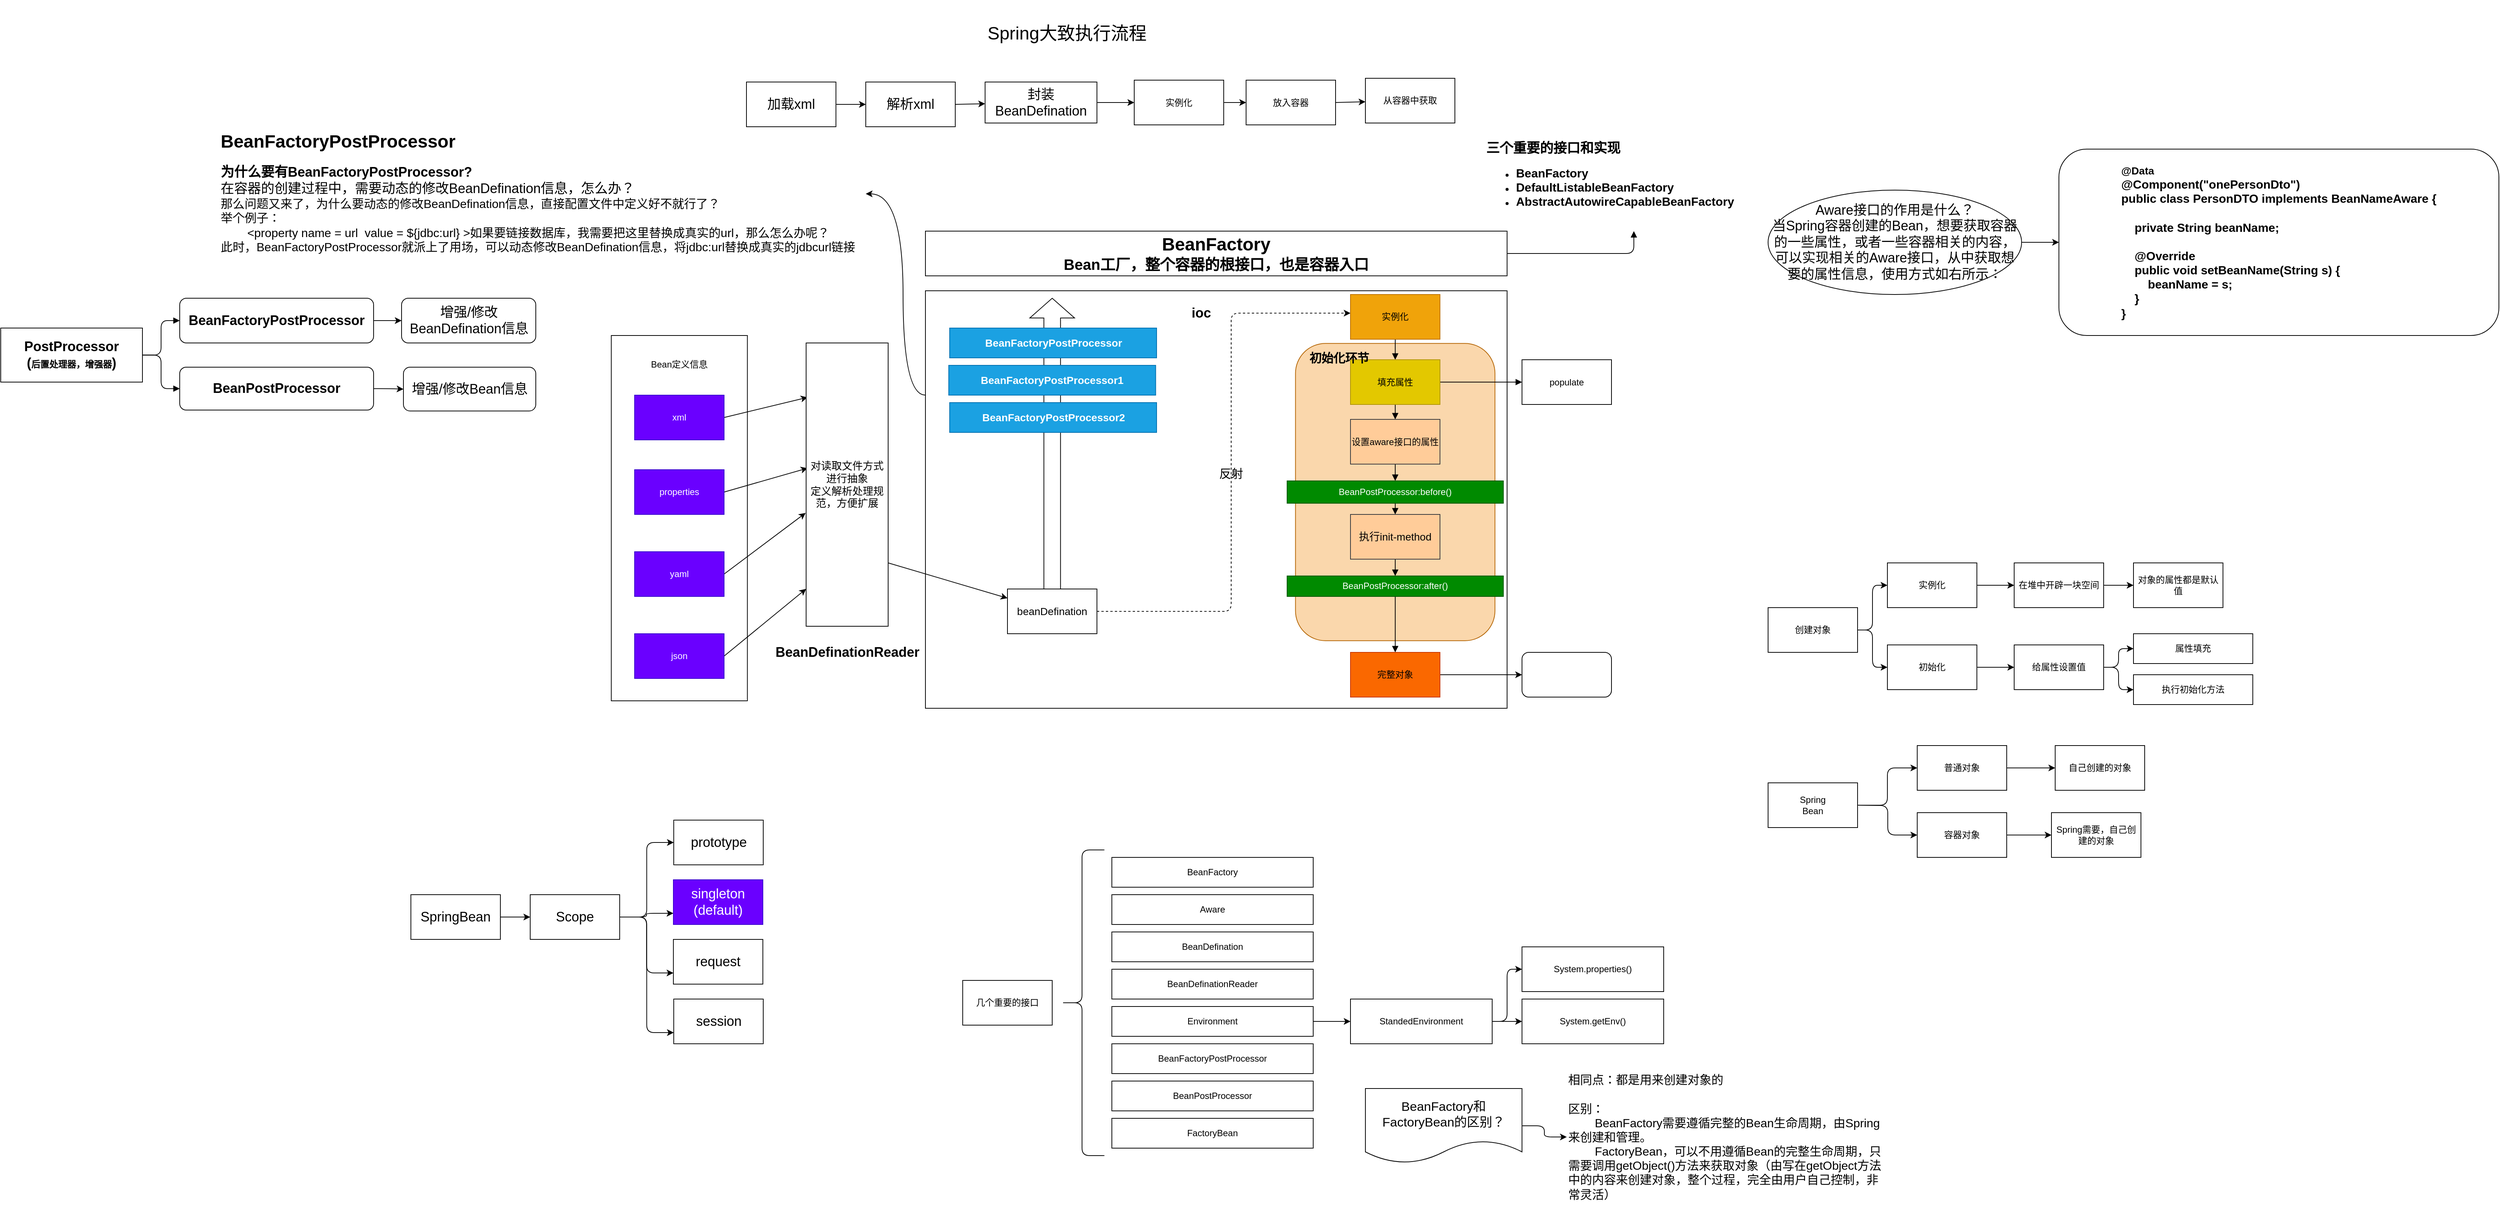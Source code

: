 <mxfile>
    <diagram id="cApB70MFTi6iOSX3uqk2" name="Page-1">
        <mxGraphModel dx="1867" dy="1079" grid="1" gridSize="10" guides="1" tooltips="1" connect="1" arrows="1" fold="1" page="1" pageScale="1" pageWidth="1000000" pageHeight="1000000" math="0" shadow="0">
            <root>
                <mxCell id="0"/>
                <mxCell id="1" parent="0"/>
                <mxCell id="173" style="edgeStyle=orthogonalEdgeStyle;html=1;exitX=0;exitY=0.25;exitDx=0;exitDy=0;entryX=1;entryY=0.5;entryDx=0;entryDy=0;fontSize=18;curved=1;" edge="1" parent="1" source="14" target="61">
                    <mxGeometry relative="1" as="geometry">
                        <Array as="points">
                            <mxPoint x="1350" y="980"/>
                            <mxPoint x="1350" y="710"/>
                        </Array>
                    </mxGeometry>
                </mxCell>
                <mxCell id="14" value="" style="rounded=0;whiteSpace=wrap;html=1;" parent="1" vertex="1">
                    <mxGeometry x="1380" y="840" width="780" height="560" as="geometry"/>
                </mxCell>
                <mxCell id="127" value="" style="rounded=1;whiteSpace=wrap;html=1;fillColor=#fad7ac;strokeColor=#b46504;align=left;" parent="1" vertex="1">
                    <mxGeometry x="1876.25" y="910.63" width="267.5" height="398.75" as="geometry"/>
                </mxCell>
                <mxCell id="101" value="" style="rounded=0;whiteSpace=wrap;html=1;" parent="1" vertex="1">
                    <mxGeometry x="958.75" y="900" width="182.5" height="490" as="geometry"/>
                </mxCell>
                <mxCell id="8" style="edgeStyle=none;html=1;exitX=1;exitY=0.5;exitDx=0;exitDy=0;" parent="1" source="2" target="3" edge="1">
                    <mxGeometry relative="1" as="geometry"/>
                </mxCell>
                <mxCell id="2" value="&lt;font style=&quot;font-size: 18px&quot;&gt;加载xml&lt;/font&gt;" style="rounded=0;whiteSpace=wrap;html=1;" parent="1" vertex="1">
                    <mxGeometry x="1140" y="560" width="120" height="60" as="geometry"/>
                </mxCell>
                <mxCell id="9" style="edgeStyle=none;html=1;exitX=1;exitY=0.5;exitDx=0;exitDy=0;" parent="1" source="3" target="4" edge="1">
                    <mxGeometry relative="1" as="geometry"/>
                </mxCell>
                <mxCell id="3" value="&lt;font style=&quot;font-size: 18px&quot;&gt;解析xml&lt;/font&gt;" style="rounded=0;whiteSpace=wrap;html=1;" parent="1" vertex="1">
                    <mxGeometry x="1300" y="560" width="120" height="60" as="geometry"/>
                </mxCell>
                <mxCell id="10" style="edgeStyle=none;html=1;exitX=1;exitY=0.5;exitDx=0;exitDy=0;" parent="1" source="4" target="5" edge="1">
                    <mxGeometry relative="1" as="geometry"/>
                </mxCell>
                <mxCell id="4" value="&lt;font style=&quot;font-size: 18px&quot;&gt;封装BeanDefination&lt;/font&gt;" style="rounded=0;whiteSpace=wrap;html=1;" parent="1" vertex="1">
                    <mxGeometry x="1460" y="560" width="150" height="55" as="geometry"/>
                </mxCell>
                <mxCell id="11" style="edgeStyle=none;html=1;exitX=1;exitY=0.5;exitDx=0;exitDy=0;" parent="1" source="5" target="6" edge="1">
                    <mxGeometry relative="1" as="geometry"/>
                </mxCell>
                <mxCell id="5" value="实例化" style="rounded=0;whiteSpace=wrap;html=1;" parent="1" vertex="1">
                    <mxGeometry x="1660" y="557.5" width="120" height="60" as="geometry"/>
                </mxCell>
                <mxCell id="12" style="edgeStyle=none;html=1;exitX=1;exitY=0.5;exitDx=0;exitDy=0;" parent="1" source="6" target="7" edge="1">
                    <mxGeometry relative="1" as="geometry"/>
                </mxCell>
                <mxCell id="6" value="放入容器" style="rounded=0;whiteSpace=wrap;html=1;" parent="1" vertex="1">
                    <mxGeometry x="1810" y="557.5" width="120" height="60" as="geometry"/>
                </mxCell>
                <mxCell id="7" value="从容器中获取" style="rounded=0;whiteSpace=wrap;html=1;" parent="1" vertex="1">
                    <mxGeometry x="1970" y="555" width="120" height="60" as="geometry"/>
                </mxCell>
                <mxCell id="13" value="&lt;font style=&quot;font-size: 24px&quot;&gt;Spring大致执行流程&lt;/font&gt;" style="text;html=1;strokeColor=none;fillColor=none;align=center;verticalAlign=middle;whiteSpace=wrap;rounded=0;" parent="1" vertex="1">
                    <mxGeometry x="1390" y="450" width="360" height="90" as="geometry"/>
                </mxCell>
                <mxCell id="24" style="edgeStyle=none;html=1;exitX=1;exitY=0.5;exitDx=0;exitDy=0;entryX=0.017;entryY=0.192;entryDx=0;entryDy=0;entryPerimeter=0;" parent="1" source="15" target="19" edge="1">
                    <mxGeometry relative="1" as="geometry"/>
                </mxCell>
                <mxCell id="15" value="xml" style="rounded=0;whiteSpace=wrap;html=1;fillColor=#6a00ff;strokeColor=#3700CC;fontColor=#ffffff;" parent="1" vertex="1">
                    <mxGeometry x="990" y="980" width="120" height="60" as="geometry"/>
                </mxCell>
                <mxCell id="21" style="edgeStyle=none;html=1;exitX=1;exitY=0.5;exitDx=0;exitDy=0;entryX=0.017;entryY=0.442;entryDx=0;entryDy=0;entryPerimeter=0;" parent="1" source="16" target="19" edge="1">
                    <mxGeometry relative="1" as="geometry"/>
                </mxCell>
                <mxCell id="16" value="properties" style="rounded=0;whiteSpace=wrap;html=1;fillColor=#6a00ff;strokeColor=#3700CC;fontColor=#ffffff;" parent="1" vertex="1">
                    <mxGeometry x="990" y="1080" width="120" height="60" as="geometry"/>
                </mxCell>
                <mxCell id="22" style="edgeStyle=none;html=1;exitX=1;exitY=0.5;exitDx=0;exitDy=0;entryX=-0.006;entryY=0.6;entryDx=0;entryDy=0;entryPerimeter=0;" parent="1" source="17" target="19" edge="1">
                    <mxGeometry relative="1" as="geometry"/>
                </mxCell>
                <mxCell id="17" value="yaml" style="rounded=0;whiteSpace=wrap;html=1;fillColor=#6a00ff;strokeColor=#3700CC;fontColor=#ffffff;" parent="1" vertex="1">
                    <mxGeometry x="990" y="1190" width="120" height="60" as="geometry"/>
                </mxCell>
                <mxCell id="23" style="edgeStyle=none;html=1;exitX=1;exitY=0.5;exitDx=0;exitDy=0;entryX=0;entryY=0.868;entryDx=0;entryDy=0;entryPerimeter=0;" parent="1" source="18" target="19" edge="1">
                    <mxGeometry relative="1" as="geometry"/>
                </mxCell>
                <mxCell id="18" value="json" style="rounded=0;whiteSpace=wrap;html=1;fillColor=#6a00ff;strokeColor=#3700CC;fontColor=#ffffff;" parent="1" vertex="1">
                    <mxGeometry x="990" y="1300" width="120" height="60" as="geometry"/>
                </mxCell>
                <mxCell id="28" style="edgeStyle=none;html=1;exitX=1;exitY=0.75;exitDx=0;exitDy=0;" parent="1" target="27" edge="1">
                    <mxGeometry relative="1" as="geometry">
                        <mxPoint x="1330" y="1205" as="sourcePoint"/>
                    </mxGeometry>
                </mxCell>
                <mxCell id="19" value="&lt;font style=&quot;font-size: 14px&quot;&gt;对读取文件方式进行抽象&lt;br&gt;定义解析处理规范，方便扩展&lt;/font&gt;" style="rounded=0;whiteSpace=wrap;html=1;" parent="1" vertex="1">
                    <mxGeometry x="1220" y="910" width="110" height="380" as="geometry"/>
                </mxCell>
                <mxCell id="35" style="edgeStyle=orthogonalEdgeStyle;html=1;exitX=1;exitY=0.5;exitDx=0;exitDy=0;dashed=1;" parent="1" source="27" target="31" edge="1">
                    <mxGeometry relative="1" as="geometry">
                        <mxPoint x="1950" y="890" as="targetPoint"/>
                        <Array as="points">
                            <mxPoint x="1790" y="1270"/>
                            <mxPoint x="1790" y="870"/>
                            <mxPoint x="1950" y="870"/>
                            <mxPoint x="1950" y="880"/>
                        </Array>
                    </mxGeometry>
                </mxCell>
                <mxCell id="27" value="&lt;font style=&quot;font-size: 14px&quot;&gt;beanDefination&lt;/font&gt;" style="rounded=0;whiteSpace=wrap;html=1;" parent="1" vertex="1">
                    <mxGeometry x="1490" y="1240" width="120" height="60" as="geometry"/>
                </mxCell>
                <mxCell id="29" value="&lt;font style=&quot;font-size: 18px&quot;&gt;&lt;b&gt;ioc&lt;/b&gt;&lt;/font&gt;" style="text;html=1;strokeColor=none;fillColor=none;align=center;verticalAlign=middle;whiteSpace=wrap;rounded=0;" parent="1" vertex="1">
                    <mxGeometry x="1640" y="820" width="220" height="100" as="geometry"/>
                </mxCell>
                <mxCell id="30" value="&lt;font style=&quot;font-size: 18px&quot;&gt;&lt;b&gt;BeanDefinationReader&lt;/b&gt;&lt;/font&gt;" style="text;html=1;strokeColor=none;fillColor=none;align=center;verticalAlign=middle;whiteSpace=wrap;rounded=0;" parent="1" vertex="1">
                    <mxGeometry x="1157.5" y="1290" width="235" height="70" as="geometry"/>
                </mxCell>
                <mxCell id="83" style="edgeStyle=orthogonalEdgeStyle;html=1;exitX=0.5;exitY=1;exitDx=0;exitDy=0;endArrow=block;endFill=1;" parent="1" source="31" target="82" edge="1">
                    <mxGeometry relative="1" as="geometry"/>
                </mxCell>
                <mxCell id="31" value="实例化" style="rounded=0;whiteSpace=wrap;html=1;fillColor=#f0a30a;strokeColor=#BD7000;fontColor=#000000;" parent="1" vertex="1">
                    <mxGeometry x="1950" y="845" width="120" height="60" as="geometry"/>
                </mxCell>
                <mxCell id="39" value="&lt;font style=&quot;font-size: 16px&quot;&gt;反射&lt;/font&gt;" style="text;html=1;strokeColor=none;fillColor=none;align=center;verticalAlign=middle;whiteSpace=wrap;rounded=0;fontSize=16;" parent="1" vertex="1">
                    <mxGeometry x="1730" y="1050" width="120" height="70" as="geometry"/>
                </mxCell>
                <mxCell id="42" style="edgeStyle=none;html=1;exitX=1;exitY=0.5;exitDx=0;exitDy=0;" parent="1" source="40" target="41" edge="1">
                    <mxGeometry relative="1" as="geometry"/>
                </mxCell>
                <mxCell id="40" value="&lt;font style=&quot;font-size: 18px&quot;&gt;SpringBean&lt;br&gt;&lt;/font&gt;" style="rounded=0;whiteSpace=wrap;html=1;" parent="1" vertex="1">
                    <mxGeometry x="690" y="1650" width="120" height="60" as="geometry"/>
                </mxCell>
                <mxCell id="47" style="edgeStyle=orthogonalEdgeStyle;html=1;exitX=1;exitY=0.5;exitDx=0;exitDy=0;entryX=0;entryY=0.5;entryDx=0;entryDy=0;" parent="1" source="41" target="43" edge="1">
                    <mxGeometry relative="1" as="geometry"/>
                </mxCell>
                <mxCell id="49" style="edgeStyle=orthogonalEdgeStyle;html=1;exitX=1;exitY=0.5;exitDx=0;exitDy=0;entryX=0;entryY=0.75;entryDx=0;entryDy=0;" parent="1" source="41" target="44" edge="1">
                    <mxGeometry relative="1" as="geometry"/>
                </mxCell>
                <mxCell id="50" style="edgeStyle=orthogonalEdgeStyle;html=1;exitX=1;exitY=0.5;exitDx=0;exitDy=0;entryX=0;entryY=0.75;entryDx=0;entryDy=0;" parent="1" source="41" target="45" edge="1">
                    <mxGeometry relative="1" as="geometry"/>
                </mxCell>
                <mxCell id="51" style="edgeStyle=orthogonalEdgeStyle;html=1;exitX=1;exitY=0.5;exitDx=0;exitDy=0;entryX=0;entryY=0.75;entryDx=0;entryDy=0;" parent="1" source="41" target="46" edge="1">
                    <mxGeometry relative="1" as="geometry"/>
                </mxCell>
                <mxCell id="41" value="&lt;span style=&quot;font-size: 18px&quot;&gt;Scope&lt;/span&gt;" style="rounded=0;whiteSpace=wrap;html=1;" parent="1" vertex="1">
                    <mxGeometry x="850" y="1650" width="120" height="60" as="geometry"/>
                </mxCell>
                <mxCell id="43" value="&lt;font style=&quot;font-size: 18px&quot;&gt;prototype&lt;/font&gt;" style="rounded=0;whiteSpace=wrap;html=1;" parent="1" vertex="1">
                    <mxGeometry x="1042.5" y="1550" width="120" height="60" as="geometry"/>
                </mxCell>
                <mxCell id="44" value="&lt;font style=&quot;font-size: 18px&quot;&gt;singleton&lt;br&gt;(default)&lt;br&gt;&lt;/font&gt;" style="rounded=0;whiteSpace=wrap;html=1;fillColor=#6a00ff;strokeColor=#3700CC;fontColor=#ffffff;" parent="1" vertex="1">
                    <mxGeometry x="1042" y="1630" width="120" height="60" as="geometry"/>
                </mxCell>
                <mxCell id="45" value="&lt;font style=&quot;font-size: 18px&quot;&gt;request&lt;/font&gt;" style="rounded=0;whiteSpace=wrap;html=1;" parent="1" vertex="1">
                    <mxGeometry x="1042" y="1710" width="120" height="60" as="geometry"/>
                </mxCell>
                <mxCell id="46" value="&lt;font style=&quot;font-size: 18px&quot;&gt;session&lt;/font&gt;" style="rounded=0;whiteSpace=wrap;html=1;" parent="1" vertex="1">
                    <mxGeometry x="1042.5" y="1790" width="120" height="60" as="geometry"/>
                </mxCell>
                <mxCell id="55" style="edgeStyle=orthogonalEdgeStyle;html=1;exitX=1;exitY=0.5;exitDx=0;exitDy=0;endArrow=block;endFill=1;" parent="1" source="52" target="54" edge="1">
                    <mxGeometry relative="1" as="geometry"/>
                </mxCell>
                <mxCell id="52" value="&lt;b&gt;&lt;font&gt;&lt;span style=&quot;font-size: 24px&quot;&gt;BeanFactory&lt;/span&gt;&lt;br&gt;&lt;font style=&quot;font-size: 20px&quot;&gt;Bean工厂，整个容器的根接口，也是容器入口&lt;/font&gt;&lt;br&gt;&lt;/font&gt;&lt;/b&gt;" style="rounded=0;whiteSpace=wrap;html=1;fontSize=20;" parent="1" vertex="1">
                    <mxGeometry x="1380" y="760" width="780" height="60" as="geometry"/>
                </mxCell>
                <mxCell id="54" value="&lt;div&gt;&lt;b&gt;&lt;font style=&quot;font-size: 18px&quot;&gt;三个重要的接口和实现&lt;/font&gt;&lt;/b&gt;&lt;/div&gt;&lt;ul&gt;&lt;li&gt;&lt;b&gt;&lt;font size=&quot;3&quot;&gt;BeanFactory&lt;/font&gt;&lt;/b&gt;&lt;/li&gt;&lt;li&gt;&lt;b&gt;&lt;font size=&quot;3&quot;&gt;DefaultListableBeanFactory&lt;/font&gt;&lt;/b&gt;&lt;/li&gt;&lt;li&gt;&lt;b&gt;&lt;font size=&quot;3&quot;&gt;AbstractAutowireCapableBeanFactory&lt;/font&gt;&lt;/b&gt;&lt;/li&gt;&lt;/ul&gt;" style="text;strokeColor=none;fillColor=none;html=1;whiteSpace=wrap;verticalAlign=middle;overflow=hidden;" parent="1" vertex="1">
                    <mxGeometry x="2130" y="620" width="400" height="140" as="geometry"/>
                </mxCell>
                <mxCell id="59" value="" style="shape=singleArrow;direction=north;whiteSpace=wrap;html=1;arrowWidth=0.372;arrowSize=0.068;" parent="1" vertex="1">
                    <mxGeometry x="1520" y="850" width="60" height="390" as="geometry"/>
                </mxCell>
                <mxCell id="60" value="&lt;b&gt;&lt;font style=&quot;font-size: 14px&quot;&gt;BeanFactoryPostProcessor&lt;/font&gt;&lt;/b&gt;" style="rounded=0;whiteSpace=wrap;html=1;fillColor=#1ba1e2;strokeColor=#006EAF;fontColor=#ffffff;" parent="1" vertex="1">
                    <mxGeometry x="1412.5" y="890" width="277.5" height="40" as="geometry"/>
                </mxCell>
                <mxCell id="61" value="&lt;h1&gt;BeanFactoryPostProcessor&lt;/h1&gt;&lt;div&gt;&lt;font style=&quot;font-size: 18px&quot;&gt;&lt;b&gt;为什么要有BeanFactoryPostProcessor?&lt;/b&gt;&lt;/font&gt;&lt;/div&gt;&lt;div&gt;&lt;font style=&quot;font-size: 18px&quot;&gt;在容器的创建过程中，需要动态的修改BeanDefination信息，怎么办？&lt;/font&gt;&lt;/div&gt;&lt;div&gt;&lt;font size=&quot;3&quot;&gt;那么问题又来了，为什么要动态的修改BeanDefination信息，直接配置文件中定义好不就行了？&lt;/font&gt;&lt;/div&gt;&lt;div&gt;&lt;font size=&quot;3&quot;&gt;举个例子：&lt;/font&gt;&lt;/div&gt;&lt;div&gt;&lt;font size=&quot;3&quot;&gt;&lt;span style=&quot;white-space: pre&quot;&gt;&#9;&lt;/span&gt;&amp;lt;property name = url&amp;nbsp; value = ${jdbc:url} &amp;gt;如果要链接数据库，我需要把这里替换成真实的url，那么怎么办呢？&lt;br&gt;&lt;/font&gt;&lt;/div&gt;&lt;div&gt;&lt;font size=&quot;3&quot;&gt;此时，BeanFactoryPostProcessor就派上了用场，可以动态修改BeanDefination信息，将jdbc:url替换成真实的jdbcurl链接&lt;/font&gt;&lt;/div&gt;&lt;div&gt;&lt;br&gt;&lt;/div&gt;&lt;div&gt;&lt;br&gt;&lt;/div&gt;" style="text;html=1;strokeColor=none;fillColor=none;spacing=5;spacingTop=-20;whiteSpace=wrap;overflow=hidden;rounded=0;align=left;" parent="1" vertex="1">
                    <mxGeometry x="430" y="620" width="870" height="180" as="geometry"/>
                </mxCell>
                <mxCell id="67" style="edgeStyle=orthogonalEdgeStyle;html=1;exitX=1;exitY=0.5;exitDx=0;exitDy=0;entryX=0;entryY=0.5;entryDx=0;entryDy=0;endArrow=block;endFill=1;" parent="1" source="64" target="66" edge="1">
                    <mxGeometry relative="1" as="geometry"/>
                </mxCell>
                <mxCell id="68" style="edgeStyle=orthogonalEdgeStyle;html=1;exitX=1;exitY=0.5;exitDx=0;exitDy=0;endArrow=block;endFill=1;" parent="1" source="64" target="65" edge="1">
                    <mxGeometry relative="1" as="geometry"/>
                </mxCell>
                <mxCell id="64" value="&lt;b&gt;&lt;font style=&quot;font-size: 18px&quot;&gt;PostProcessor&lt;br&gt;(&lt;/font&gt;后置处理器，增强器&lt;/b&gt;&lt;font style=&quot;font-size: 18px&quot;&gt;&lt;b&gt;)&lt;/b&gt;&lt;br&gt;&lt;/font&gt;" style="rounded=0;whiteSpace=wrap;html=1;" parent="1" vertex="1">
                    <mxGeometry x="140" y="890" width="190" height="72.5" as="geometry"/>
                </mxCell>
                <mxCell id="178" value="" style="edgeStyle=orthogonalEdgeStyle;curved=1;html=1;fontSize=18;" edge="1" parent="1" source="65" target="177">
                    <mxGeometry relative="1" as="geometry"/>
                </mxCell>
                <mxCell id="65" value="&lt;font style=&quot;font-size: 18px&quot;&gt;&lt;b&gt;BeanPostProcessor&lt;/b&gt;&lt;/font&gt;" style="rounded=1;whiteSpace=wrap;html=1;" parent="1" vertex="1">
                    <mxGeometry x="380" y="942.5" width="260" height="57.5" as="geometry"/>
                </mxCell>
                <mxCell id="176" value="" style="edgeStyle=orthogonalEdgeStyle;curved=1;html=1;fontSize=18;" edge="1" parent="1" source="66" target="175">
                    <mxGeometry relative="1" as="geometry"/>
                </mxCell>
                <mxCell id="66" value="&lt;font style=&quot;font-size: 18px&quot;&gt;&lt;b&gt;BeanFactoryPostProcessor&lt;/b&gt;&lt;/font&gt;" style="rounded=1;whiteSpace=wrap;html=1;" parent="1" vertex="1">
                    <mxGeometry x="380" y="850" width="260" height="60" as="geometry"/>
                </mxCell>
                <mxCell id="80" value="&lt;b&gt;&lt;font style=&quot;font-size: 14px&quot;&gt;BeanFactoryPostProcessor1&lt;/font&gt;&lt;/b&gt;" style="rounded=0;whiteSpace=wrap;html=1;fillColor=#1ba1e2;strokeColor=#006EAF;fontColor=#ffffff;" parent="1" vertex="1">
                    <mxGeometry x="1411.25" y="940" width="277.5" height="40" as="geometry"/>
                </mxCell>
                <mxCell id="81" value="&lt;b&gt;&lt;font style=&quot;font-size: 14px&quot;&gt;BeanFactoryPostProcessor2&lt;/font&gt;&lt;/b&gt;" style="rounded=0;whiteSpace=wrap;html=1;fillColor=#1ba1e2;strokeColor=#006EAF;fontColor=#ffffff;" parent="1" vertex="1">
                    <mxGeometry x="1412.5" y="990" width="277.5" height="40" as="geometry"/>
                </mxCell>
                <mxCell id="87" value="" style="edgeStyle=orthogonalEdgeStyle;html=1;endArrow=block;endFill=1;" parent="1" source="82" target="85" edge="1">
                    <mxGeometry relative="1" as="geometry"/>
                </mxCell>
                <mxCell id="90" style="edgeStyle=orthogonalEdgeStyle;html=1;exitX=0.5;exitY=1;exitDx=0;exitDy=0;endArrow=block;endFill=1;" parent="1" source="82" target="89" edge="1">
                    <mxGeometry relative="1" as="geometry"/>
                </mxCell>
                <mxCell id="82" value="填充属性" style="rounded=0;whiteSpace=wrap;html=1;fillColor=#e3c800;strokeColor=#B09500;fontColor=#000000;" parent="1" vertex="1">
                    <mxGeometry x="1950" y="932.5" width="120" height="60" as="geometry"/>
                </mxCell>
                <mxCell id="85" value="populate" style="rounded=0;whiteSpace=wrap;html=1;" parent="1" vertex="1">
                    <mxGeometry x="2180" y="932.5" width="120" height="60" as="geometry"/>
                </mxCell>
                <mxCell id="92" style="edgeStyle=orthogonalEdgeStyle;html=1;exitX=0.5;exitY=1;exitDx=0;exitDy=0;fontColor=#000000;endArrow=block;endFill=1;" parent="1" source="89" target="91" edge="1">
                    <mxGeometry relative="1" as="geometry"/>
                </mxCell>
                <mxCell id="89" value="设置aware接口的属性" style="rounded=0;whiteSpace=wrap;html=1;fillColor=#ffcc99;strokeColor=#36393d;fontColor=#000000;" parent="1" vertex="1">
                    <mxGeometry x="1950" y="1012.5" width="120" height="60" as="geometry"/>
                </mxCell>
                <mxCell id="95" style="edgeStyle=orthogonalEdgeStyle;html=1;exitX=0.5;exitY=1;exitDx=0;exitDy=0;entryX=0.5;entryY=0;entryDx=0;entryDy=0;fontColor=#000000;endArrow=block;endFill=1;" parent="1" source="91" target="94" edge="1">
                    <mxGeometry relative="1" as="geometry"/>
                </mxCell>
                <mxCell id="91" value="BeanPostProcessor:before()" style="rounded=0;whiteSpace=wrap;html=1;fillColor=#008a00;strokeColor=#005700;fontColor=#ffffff;" parent="1" vertex="1">
                    <mxGeometry x="1865" y="1095" width="290" height="30" as="geometry"/>
                </mxCell>
                <mxCell id="98" style="edgeStyle=orthogonalEdgeStyle;html=1;exitX=0.5;exitY=1;exitDx=0;exitDy=0;entryX=0.5;entryY=0;entryDx=0;entryDy=0;fontColor=#000000;endArrow=block;endFill=1;" parent="1" source="93" target="97" edge="1">
                    <mxGeometry relative="1" as="geometry"/>
                </mxCell>
                <mxCell id="93" value="BeanPostProcessor:after()" style="rounded=0;whiteSpace=wrap;html=1;fillColor=#008a00;strokeColor=#005700;fontColor=#ffffff;" parent="1" vertex="1">
                    <mxGeometry x="1865" y="1222.5" width="290" height="27.5" as="geometry"/>
                </mxCell>
                <mxCell id="96" style="edgeStyle=orthogonalEdgeStyle;html=1;exitX=0.5;exitY=1;exitDx=0;exitDy=0;entryX=0.5;entryY=0;entryDx=0;entryDy=0;fontColor=#000000;endArrow=block;endFill=1;" parent="1" source="94" target="93" edge="1">
                    <mxGeometry relative="1" as="geometry"/>
                </mxCell>
                <mxCell id="94" value="&lt;font style=&quot;font-size: 14px&quot;&gt;执行init-method&lt;/font&gt;" style="rounded=0;whiteSpace=wrap;html=1;fillColor=#ffcc99;strokeColor=#36393d;fontColor=#000000;" parent="1" vertex="1">
                    <mxGeometry x="1950" y="1140" width="120" height="60" as="geometry"/>
                </mxCell>
                <mxCell id="130" style="edgeStyle=orthogonalEdgeStyle;html=1;exitX=1;exitY=0.5;exitDx=0;exitDy=0;entryX=0;entryY=0.5;entryDx=0;entryDy=0;" parent="1" source="97" target="100" edge="1">
                    <mxGeometry relative="1" as="geometry"/>
                </mxCell>
                <mxCell id="97" value="完整对象" style="rounded=0;whiteSpace=wrap;html=1;fillColor=#fa6800;strokeColor=#C73500;fontColor=#000000;" parent="1" vertex="1">
                    <mxGeometry x="1950" y="1325" width="120" height="60" as="geometry"/>
                </mxCell>
                <mxCell id="100" value="&lt;span style=&quot;&quot;&gt;&lt;font color=&quot;#ffffff&quot;&gt;context.getBean()&lt;/font&gt;&lt;/span&gt;" style="rounded=1;whiteSpace=wrap;html=1;fontColor=#000000;" parent="1" vertex="1">
                    <mxGeometry x="2180" y="1325" width="120" height="60" as="geometry"/>
                </mxCell>
                <mxCell id="105" style="edgeStyle=orthogonalEdgeStyle;html=1;exitX=1;exitY=0.5;exitDx=0;exitDy=0;entryX=0;entryY=0.5;entryDx=0;entryDy=0;" parent="1" source="102" target="103" edge="1">
                    <mxGeometry relative="1" as="geometry"/>
                </mxCell>
                <mxCell id="106" style="edgeStyle=orthogonalEdgeStyle;html=1;exitX=1;exitY=0.5;exitDx=0;exitDy=0;" parent="1" source="102" target="104" edge="1">
                    <mxGeometry relative="1" as="geometry"/>
                </mxCell>
                <mxCell id="102" value="创建对象" style="rounded=0;whiteSpace=wrap;html=1;" parent="1" vertex="1">
                    <mxGeometry x="2510" y="1265" width="120" height="60" as="geometry"/>
                </mxCell>
                <mxCell id="108" style="edgeStyle=orthogonalEdgeStyle;html=1;exitX=1;exitY=0.5;exitDx=0;exitDy=0;" parent="1" source="103" target="107" edge="1">
                    <mxGeometry relative="1" as="geometry"/>
                </mxCell>
                <mxCell id="103" value="实例化" style="rounded=0;whiteSpace=wrap;html=1;" parent="1" vertex="1">
                    <mxGeometry x="2670" y="1205" width="120" height="60" as="geometry"/>
                </mxCell>
                <mxCell id="112" style="edgeStyle=orthogonalEdgeStyle;html=1;exitX=1;exitY=0.5;exitDx=0;exitDy=0;entryX=0;entryY=0.5;entryDx=0;entryDy=0;" parent="1" source="104" target="111" edge="1">
                    <mxGeometry relative="1" as="geometry"/>
                </mxCell>
                <mxCell id="104" value="初始化" style="rounded=0;whiteSpace=wrap;html=1;" parent="1" vertex="1">
                    <mxGeometry x="2670" y="1315" width="120" height="60" as="geometry"/>
                </mxCell>
                <mxCell id="110" style="edgeStyle=orthogonalEdgeStyle;html=1;exitX=1;exitY=0.5;exitDx=0;exitDy=0;" parent="1" source="107" target="109" edge="1">
                    <mxGeometry relative="1" as="geometry"/>
                </mxCell>
                <mxCell id="107" value="在堆中开辟一块空间" style="rounded=0;whiteSpace=wrap;html=1;" parent="1" vertex="1">
                    <mxGeometry x="2840" y="1205" width="120" height="60" as="geometry"/>
                </mxCell>
                <mxCell id="109" value="对象的属性都是默认值" style="rounded=0;whiteSpace=wrap;html=1;" parent="1" vertex="1">
                    <mxGeometry x="3000" y="1205" width="120" height="60" as="geometry"/>
                </mxCell>
                <mxCell id="115" style="edgeStyle=orthogonalEdgeStyle;html=1;exitX=1;exitY=0.5;exitDx=0;exitDy=0;entryX=0;entryY=0.5;entryDx=0;entryDy=0;" parent="1" source="111" target="113" edge="1">
                    <mxGeometry relative="1" as="geometry"/>
                </mxCell>
                <mxCell id="116" style="edgeStyle=orthogonalEdgeStyle;html=1;exitX=1;exitY=0.5;exitDx=0;exitDy=0;" parent="1" source="111" target="114" edge="1">
                    <mxGeometry relative="1" as="geometry"/>
                </mxCell>
                <mxCell id="111" value="给属性设置值" style="rounded=0;whiteSpace=wrap;html=1;" parent="1" vertex="1">
                    <mxGeometry x="2840" y="1315" width="120" height="60" as="geometry"/>
                </mxCell>
                <mxCell id="113" value="属性填充" style="rounded=0;whiteSpace=wrap;html=1;" parent="1" vertex="1">
                    <mxGeometry x="3000" y="1300" width="160" height="40" as="geometry"/>
                </mxCell>
                <mxCell id="114" value="执行初始化方法" style="rounded=0;whiteSpace=wrap;html=1;" parent="1" vertex="1">
                    <mxGeometry x="3000" y="1355" width="160" height="40" as="geometry"/>
                </mxCell>
                <mxCell id="117" value="Bean定义信息" style="text;html=1;strokeColor=none;fillColor=none;align=center;verticalAlign=middle;whiteSpace=wrap;rounded=0;" parent="1" vertex="1">
                    <mxGeometry x="1000" y="920" width="100" height="37" as="geometry"/>
                </mxCell>
                <mxCell id="124" style="edgeStyle=orthogonalEdgeStyle;html=1;exitX=1;exitY=0.5;exitDx=0;exitDy=0;" parent="1" source="121" target="123" edge="1">
                    <mxGeometry relative="1" as="geometry"/>
                </mxCell>
                <mxCell id="121" value="&lt;font style=&quot;font-size: 18px&quot;&gt;Aware接口的作用是什么？&lt;br&gt;当Spring容器创建的Bean，想要获取容器的一些属性，或者一些容器相关的内容，可以实现相关的Aware接口，从中获取想要的属性信息，使用方式如右所示：&lt;/font&gt;" style="ellipse;whiteSpace=wrap;html=1;" parent="1" vertex="1">
                    <mxGeometry x="2510" y="705" width="340" height="140" as="geometry"/>
                </mxCell>
                <mxCell id="123" value="&lt;div style=&quot;text-align: left&quot;&gt;&lt;b&gt;&lt;font style=&quot;font-size: 14px&quot;&gt;@Data&lt;/font&gt;&lt;/b&gt;&lt;/div&gt;&lt;div style=&quot;text-align: left&quot;&gt;&lt;b&gt;&lt;font size=&quot;3&quot;&gt;@Component(&quot;onePersonDto&quot;)&lt;/font&gt;&lt;/b&gt;&lt;/div&gt;&lt;div style=&quot;text-align: left&quot;&gt;&lt;b&gt;&lt;font size=&quot;3&quot;&gt;public class PersonDTO implements BeanNameAware {&lt;/font&gt;&lt;/b&gt;&lt;/div&gt;&lt;div style=&quot;text-align: left&quot;&gt;&lt;b&gt;&lt;font size=&quot;3&quot;&gt;&lt;br&gt;&lt;/font&gt;&lt;/b&gt;&lt;/div&gt;&lt;div style=&quot;text-align: left&quot;&gt;&lt;b&gt;&lt;font size=&quot;3&quot;&gt;&amp;nbsp; &amp;nbsp; private String beanName;&lt;/font&gt;&lt;/b&gt;&lt;/div&gt;&lt;div style=&quot;text-align: left&quot;&gt;&lt;b&gt;&lt;font size=&quot;3&quot;&gt;&lt;br&gt;&lt;/font&gt;&lt;/b&gt;&lt;/div&gt;&lt;div style=&quot;text-align: left&quot;&gt;&lt;b&gt;&lt;font size=&quot;3&quot;&gt;&amp;nbsp; &amp;nbsp; @Override&lt;/font&gt;&lt;/b&gt;&lt;/div&gt;&lt;div style=&quot;text-align: left&quot;&gt;&lt;b&gt;&lt;font size=&quot;3&quot;&gt;&amp;nbsp; &amp;nbsp; public void setBeanName(String s) {&lt;/font&gt;&lt;/b&gt;&lt;/div&gt;&lt;div style=&quot;text-align: left&quot;&gt;&lt;b&gt;&lt;font size=&quot;3&quot;&gt;&amp;nbsp; &amp;nbsp; &amp;nbsp; &amp;nbsp; beanName = s;&lt;/font&gt;&lt;/b&gt;&lt;/div&gt;&lt;div style=&quot;text-align: left&quot;&gt;&lt;b&gt;&lt;font size=&quot;3&quot;&gt;&amp;nbsp; &amp;nbsp; }&lt;/font&gt;&lt;/b&gt;&lt;/div&gt;&lt;div style=&quot;text-align: left&quot;&gt;&lt;b&gt;&lt;font size=&quot;3&quot;&gt;}&lt;/font&gt;&lt;/b&gt;&lt;/div&gt;" style="rounded=1;whiteSpace=wrap;html=1;" parent="1" vertex="1">
                    <mxGeometry x="2900" y="650" width="590" height="250" as="geometry"/>
                </mxCell>
                <mxCell id="128" value="&lt;font color=&quot;#000000&quot; size=&quot;1&quot;&gt;&lt;b style=&quot;font-size: 16px&quot;&gt;初始化环节&lt;/b&gt;&lt;/font&gt;" style="text;html=1;strokeColor=none;fillColor=none;align=center;verticalAlign=middle;whiteSpace=wrap;rounded=0;" parent="1" vertex="1">
                    <mxGeometry x="1850" y="900" width="170" height="60" as="geometry"/>
                </mxCell>
                <mxCell id="133" style="edgeStyle=orthogonalEdgeStyle;html=1;exitX=1;exitY=0.5;exitDx=0;exitDy=0;entryX=0;entryY=0.5;entryDx=0;entryDy=0;" parent="1" source="131" target="132" edge="1">
                    <mxGeometry relative="1" as="geometry"/>
                </mxCell>
                <mxCell id="131" value="Spring&lt;br&gt;Bean" style="rounded=0;whiteSpace=wrap;html=1;" parent="1" vertex="1">
                    <mxGeometry x="2510" y="1500" width="120" height="60" as="geometry"/>
                </mxCell>
                <mxCell id="138" style="edgeStyle=orthogonalEdgeStyle;html=1;exitX=1;exitY=0.5;exitDx=0;exitDy=0;entryX=0;entryY=0.5;entryDx=0;entryDy=0;" parent="1" source="132" target="136" edge="1">
                    <mxGeometry relative="1" as="geometry"/>
                </mxCell>
                <mxCell id="132" value="普通对象" style="rounded=0;whiteSpace=wrap;html=1;" parent="1" vertex="1">
                    <mxGeometry x="2710" y="1450" width="120" height="60" as="geometry"/>
                </mxCell>
                <mxCell id="134" style="edgeStyle=orthogonalEdgeStyle;html=1;entryX=0;entryY=0.5;entryDx=0;entryDy=0;" parent="1" target="135" edge="1">
                    <mxGeometry relative="1" as="geometry">
                        <mxPoint x="2630" y="1530" as="sourcePoint"/>
                    </mxGeometry>
                </mxCell>
                <mxCell id="139" style="edgeStyle=orthogonalEdgeStyle;html=1;exitX=1;exitY=0.5;exitDx=0;exitDy=0;" parent="1" source="135" target="137" edge="1">
                    <mxGeometry relative="1" as="geometry"/>
                </mxCell>
                <mxCell id="135" value="容器对象" style="rounded=0;whiteSpace=wrap;html=1;" parent="1" vertex="1">
                    <mxGeometry x="2710" y="1540" width="120" height="60" as="geometry"/>
                </mxCell>
                <mxCell id="136" value="自己创建的对象" style="rounded=0;whiteSpace=wrap;html=1;" parent="1" vertex="1">
                    <mxGeometry x="2895" y="1450" width="120" height="60" as="geometry"/>
                </mxCell>
                <mxCell id="137" value="Spring需要，自己创建的对象" style="rounded=0;whiteSpace=wrap;html=1;" parent="1" vertex="1">
                    <mxGeometry x="2890" y="1540" width="120" height="60" as="geometry"/>
                </mxCell>
                <mxCell id="141" value="几个重要的接口" style="rounded=0;whiteSpace=wrap;html=1;" parent="1" vertex="1">
                    <mxGeometry x="1430" y="1765" width="120" height="60" as="geometry"/>
                </mxCell>
                <mxCell id="142" value="BeanFactory" style="rounded=0;whiteSpace=wrap;html=1;" parent="1" vertex="1">
                    <mxGeometry x="1630" y="1600" width="270" height="40" as="geometry"/>
                </mxCell>
                <mxCell id="150" value="Aware" style="rounded=0;whiteSpace=wrap;html=1;" parent="1" vertex="1">
                    <mxGeometry x="1630" y="1650" width="270" height="40" as="geometry"/>
                </mxCell>
                <mxCell id="151" value="BeanDefination" style="rounded=0;whiteSpace=wrap;html=1;" parent="1" vertex="1">
                    <mxGeometry x="1630" y="1700" width="270" height="40" as="geometry"/>
                </mxCell>
                <mxCell id="152" value="BeanDefinationReader" style="rounded=0;whiteSpace=wrap;html=1;" parent="1" vertex="1">
                    <mxGeometry x="1630" y="1750" width="270" height="40" as="geometry"/>
                </mxCell>
                <mxCell id="155" value="" style="edgeStyle=orthogonalEdgeStyle;html=1;" parent="1" source="153" target="154" edge="1">
                    <mxGeometry relative="1" as="geometry"/>
                </mxCell>
                <mxCell id="153" value="Environment" style="rounded=0;whiteSpace=wrap;html=1;" parent="1" vertex="1">
                    <mxGeometry x="1630" y="1800" width="270" height="40" as="geometry"/>
                </mxCell>
                <mxCell id="171" style="edgeStyle=orthogonalEdgeStyle;html=1;exitX=1;exitY=0.5;exitDx=0;exitDy=0;entryX=0;entryY=0.5;entryDx=0;entryDy=0;" parent="1" source="154" target="157" edge="1">
                    <mxGeometry relative="1" as="geometry"/>
                </mxCell>
                <mxCell id="172" style="edgeStyle=orthogonalEdgeStyle;html=1;exitX=1;exitY=0.5;exitDx=0;exitDy=0;entryX=0;entryY=0.5;entryDx=0;entryDy=0;" parent="1" source="154" target="170" edge="1">
                    <mxGeometry relative="1" as="geometry"/>
                </mxCell>
                <mxCell id="154" value="StandedEnvironment" style="whiteSpace=wrap;html=1;rounded=0;" parent="1" vertex="1">
                    <mxGeometry x="1950" y="1790" width="190" height="60" as="geometry"/>
                </mxCell>
                <mxCell id="156" value="FactoryBean" style="rounded=0;whiteSpace=wrap;html=1;" parent="1" vertex="1">
                    <mxGeometry x="1630" y="1950" width="270" height="40" as="geometry"/>
                </mxCell>
                <mxCell id="157" value="System.properties()" style="whiteSpace=wrap;html=1;rounded=0;" parent="1" vertex="1">
                    <mxGeometry x="2180" y="1720" width="190" height="60" as="geometry"/>
                </mxCell>
                <mxCell id="158" value="BeanFactoryPostProcessor" style="whiteSpace=wrap;html=1;rounded=0;" parent="1" vertex="1">
                    <mxGeometry x="1630" y="1850" width="270" height="40" as="geometry"/>
                </mxCell>
                <mxCell id="159" value="BeanPostProcessor" style="whiteSpace=wrap;html=1;rounded=0;" parent="1" vertex="1">
                    <mxGeometry x="1630" y="1900" width="270" height="40" as="geometry"/>
                </mxCell>
                <mxCell id="166" style="edgeStyle=orthogonalEdgeStyle;html=1;exitX=1;exitY=0.5;exitDx=0;exitDy=0;" parent="1" source="162" target="165" edge="1">
                    <mxGeometry relative="1" as="geometry"/>
                </mxCell>
                <mxCell id="162" value="&lt;font style=&quot;font-size: 17px&quot;&gt;BeanFactory和FactoryBean的区别？&lt;/font&gt;" style="shape=document;whiteSpace=wrap;html=1;boundedLbl=1;" parent="1" vertex="1">
                    <mxGeometry x="1970" y="1910" width="210" height="100" as="geometry"/>
                </mxCell>
                <mxCell id="165" value="&lt;div&gt;&lt;span style=&quot;font-size: 16px&quot;&gt;相同点：都是用来创建对象的&lt;/span&gt;&lt;/div&gt;&lt;div&gt;&lt;span style=&quot;font-size: 16px&quot;&gt;&lt;br&gt;&lt;/span&gt;&lt;/div&gt;&lt;font style=&quot;font-size: 16px&quot;&gt;&lt;div&gt;&lt;span&gt;区别：&lt;/span&gt;&lt;/div&gt;&lt;div&gt;&lt;span&gt;&lt;span style=&quot;white-space: pre&quot;&gt;&#9;&lt;/span&gt;BeanFactory需要遵循完整的Bean生命周期，由Spring来创建和管理。&lt;/span&gt;&lt;/div&gt;&lt;div&gt;&lt;span&gt;&lt;span style=&quot;white-space: pre&quot;&gt;&#9;&lt;/span&gt;FactoryBean，可以不用遵循Bean的完整生命周期，只需要调用getObject()方法来获取对象（由写在getObject方法中的内容来创建对象，整个过程，完全由用户自己控制，非常灵活）&lt;/span&gt;&lt;/div&gt;&lt;/font&gt;" style="text;html=1;strokeColor=none;fillColor=none;align=left;verticalAlign=middle;whiteSpace=wrap;rounded=0;" parent="1" vertex="1">
                    <mxGeometry x="2240" y="1870" width="430" height="210" as="geometry"/>
                </mxCell>
                <mxCell id="169" value="" style="shape=curlyBracket;whiteSpace=wrap;html=1;rounded=1;size=0.5;" parent="1" vertex="1">
                    <mxGeometry x="1560" y="1590" width="60" height="410" as="geometry"/>
                </mxCell>
                <mxCell id="170" value="System.getEnv()" style="whiteSpace=wrap;html=1;rounded=0;" parent="1" vertex="1">
                    <mxGeometry x="2180" y="1790" width="190" height="60" as="geometry"/>
                </mxCell>
                <mxCell id="175" value="&lt;span&gt;&lt;font style=&quot;font-size: 18px&quot;&gt;增强/修改BeanDefination信息&lt;/font&gt;&lt;/span&gt;" style="whiteSpace=wrap;html=1;rounded=1;" vertex="1" parent="1">
                    <mxGeometry x="677.5" y="850" width="180" height="60" as="geometry"/>
                </mxCell>
                <mxCell id="177" value="&lt;span&gt;&lt;font style=&quot;font-size: 18px&quot;&gt;增强/修改Bean信息&lt;/font&gt;&lt;/span&gt;" style="whiteSpace=wrap;html=1;rounded=1;" vertex="1" parent="1">
                    <mxGeometry x="680" y="942.5" width="177.5" height="58.75" as="geometry"/>
                </mxCell>
            </root>
        </mxGraphModel>
    </diagram>
</mxfile>